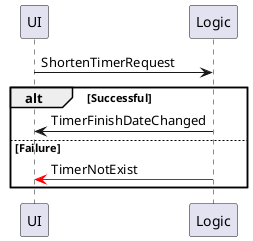 @startuml
UI -> Logic: ShortenTimerRequest
alt Successful
Logic -> UI: TimerFinishDateChanged
else Failure
Logic -[#red]> UI: TimerNotExist
end
@enduml